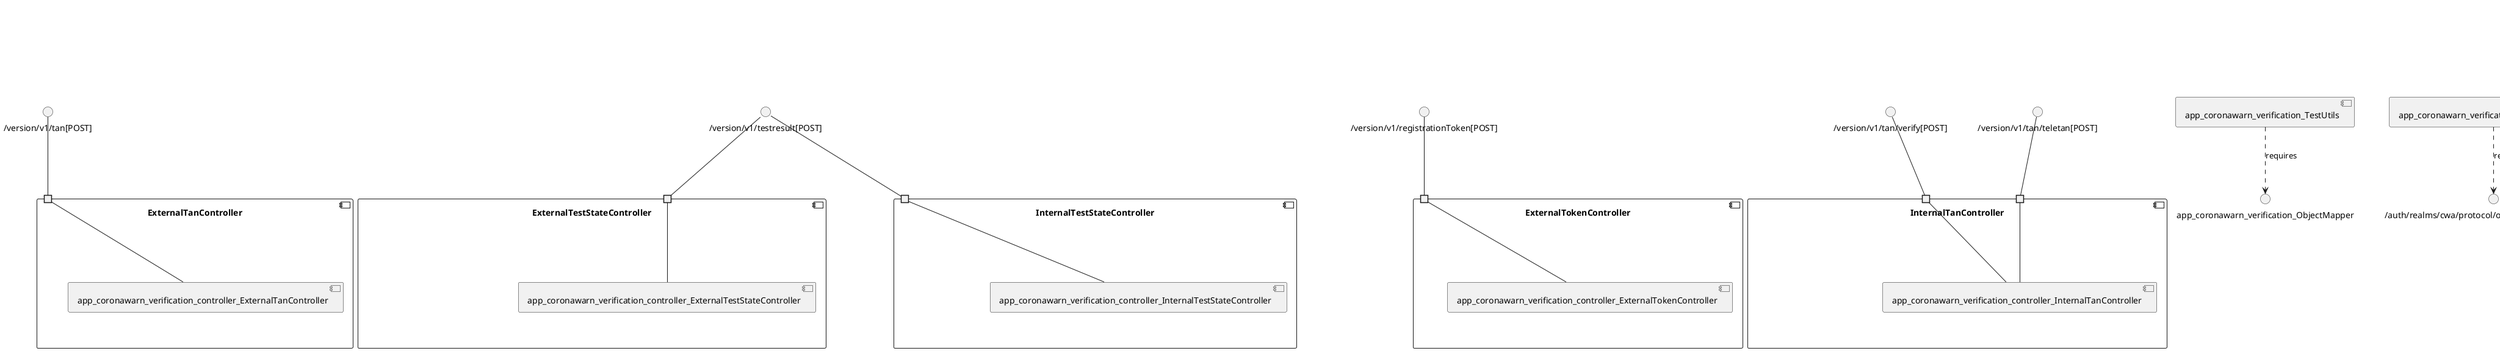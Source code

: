 @startuml
skinparam fixCircleLabelOverlapping true
component "ExternalTanController\n\n\n\n\n\n" {
[app_coronawarn_verification_controller_ExternalTanController]
portin " " as ExternalTanController.requires._version_v1_tan_POST_
"ExternalTanController.requires._version_v1_tan_POST_"--[app_coronawarn_verification_controller_ExternalTanController]
}
interface "/version/v1/tan[POST]" as interface._version_v1_tan_POST_
interface._version_v1_tan_POST_--"ExternalTanController.requires._version_v1_tan_POST_"
component "ExternalTestStateController\n\n\n\n\n\n" {
[app_coronawarn_verification_controller_ExternalTestStateController]
portin " " as ExternalTestStateController.requires._version_v1_testresult_POST_
"ExternalTestStateController.requires._version_v1_testresult_POST_"--[app_coronawarn_verification_controller_ExternalTestStateController]
}
interface "/version/v1/testresult[POST]" as interface._version_v1_testresult_POST_
interface._version_v1_testresult_POST_--"ExternalTestStateController.requires._version_v1_testresult_POST_"
component "ExternalTokenController\n\n\n\n\n\n" {
[app_coronawarn_verification_controller_ExternalTokenController]
portin " " as ExternalTokenController.requires._version_v1_registrationToken_POST_
"ExternalTokenController.requires._version_v1_registrationToken_POST_"--[app_coronawarn_verification_controller_ExternalTokenController]
}
interface "/version/v1/registrationToken[POST]" as interface._version_v1_registrationToken_POST_
interface._version_v1_registrationToken_POST_--"ExternalTokenController.requires._version_v1_registrationToken_POST_"
component "FakeRequestService\n\n\n\n\n\n" {
[app_coronawarn_verification_service_FakeRequestService]
}
component "InternalTanController\n\n\n\n\n\n" {
[app_coronawarn_verification_controller_InternalTanController]
portin " " as InternalTanController.requires._version_v1_tan_teletan_POST_
portin " " as InternalTanController.requires._version_v1_tan_verify_POST_
"InternalTanController.requires._version_v1_tan_verify_POST_"--[app_coronawarn_verification_controller_InternalTanController]
"InternalTanController.requires._version_v1_tan_teletan_POST_"--[app_coronawarn_verification_controller_InternalTanController]
}
interface "/version/v1/tan/verify[POST]" as interface._version_v1_tan_verify_POST_
interface._version_v1_tan_verify_POST_--"InternalTanController.requires._version_v1_tan_verify_POST_"
interface "/version/v1/tan/teletan[POST]" as interface._version_v1_tan_teletan_POST_
interface._version_v1_tan_teletan_POST_--"InternalTanController.requires._version_v1_tan_teletan_POST_"
component "InternalTestStateController\n\n\n\n\n\n" {
[app_coronawarn_verification_controller_InternalTestStateController]
portin " " as InternalTestStateController.requires._version_v1_testresult_POST_
"InternalTestStateController.requires._version_v1_testresult_POST_"--[app_coronawarn_verification_controller_InternalTestStateController]
}
interface "/version/v1/testresult[POST]" as interface._version_v1_testresult_POST_
interface._version_v1_testresult_POST_--"InternalTestStateController.requires._version_v1_testresult_POST_"
interface "app_coronawarn_verification_ObjectMapper" as interface.app_coronawarn_verification_ObjectMapper
[app_coronawarn_verification_TestUtils]..>interface.app_coronawarn_verification_ObjectMapper : requires
interface "/auth/realms/cwa/protocol/openid-connect/certs[GET]" as interface._auth_realms_cwa_protocol_openid_connect_certs_GET_
[app_coronawarn_verification_client_IamClient]..>interface._auth_realms_cwa_protocol_openid_connect_certs_GET_ : requires
interface "/api/v1/app/result[POST]" as interface._api_v1_app_result_POST_
[app_coronawarn_verification_client_TestResultServerClient]..>interface._api_v1_app_result_POST_ : requires
interface "JpaRepository" as interface.JpaRepository
interface.JpaRepository--[app_coronawarn_verification_repository_VerificationAppSessionRepository]
interface "JpaRepository" as interface.JpaRepository
interface.JpaRepository--[app_coronawarn_verification_repository_VerificationTanRepository]
interface "ConstraintValidator" as interface.ConstraintValidator
interface.ConstraintValidator--[app_coronawarn_verification_validator_RegistrationTokenRequestValidator]

@enduml
